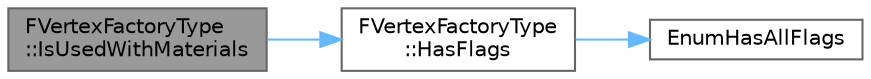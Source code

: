 digraph "FVertexFactoryType::IsUsedWithMaterials"
{
 // INTERACTIVE_SVG=YES
 // LATEX_PDF_SIZE
  bgcolor="transparent";
  edge [fontname=Helvetica,fontsize=10,labelfontname=Helvetica,labelfontsize=10];
  node [fontname=Helvetica,fontsize=10,shape=box,height=0.2,width=0.4];
  rankdir="LR";
  Node1 [id="Node000001",label="FVertexFactoryType\l::IsUsedWithMaterials",height=0.2,width=0.4,color="gray40", fillcolor="grey60", style="filled", fontcolor="black",tooltip=" "];
  Node1 -> Node2 [id="edge1_Node000001_Node000002",color="steelblue1",style="solid",tooltip=" "];
  Node2 [id="Node000002",label="FVertexFactoryType\l::HasFlags",height=0.2,width=0.4,color="grey40", fillcolor="white", style="filled",URL="$d5/de1/classFVertexFactoryType.html#a875ea2edfd122c1efc0cf62bff2a632b",tooltip="Returns true if this vertex factory supports ALL feature flags in FlagsToCheck."];
  Node2 -> Node3 [id="edge2_Node000002_Node000003",color="steelblue1",style="solid",tooltip=" "];
  Node3 [id="Node000003",label="EnumHasAllFlags",height=0.2,width=0.4,color="grey40", fillcolor="white", style="filled",URL="$d8/de7/EnumClassFlags_8h.html#a61a208294a0303992a80f954efb9b6b5",tooltip=" "];
}

